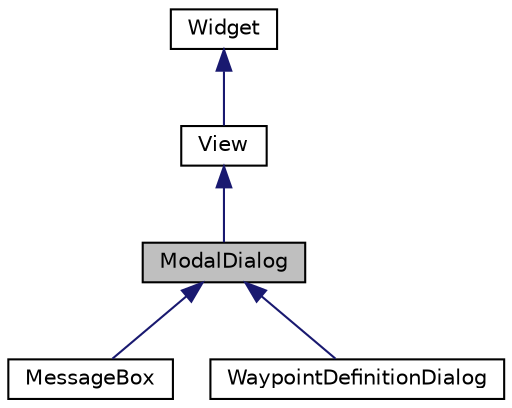 digraph "ModalDialog"
{
  edge [fontname="Helvetica",fontsize="10",labelfontname="Helvetica",labelfontsize="10"];
  node [fontname="Helvetica",fontsize="10",shape=record];
  Node1 [label="ModalDialog",height=0.2,width=0.4,color="black", fillcolor="grey75", style="filled", fontcolor="black"];
  Node2 -> Node1 [dir="back",color="midnightblue",fontsize="10",style="solid",fontname="Helvetica"];
  Node2 [label="View",height=0.2,width=0.4,color="black", fillcolor="white", style="filled",URL="$classView.html"];
  Node3 -> Node2 [dir="back",color="midnightblue",fontsize="10",style="solid",fontname="Helvetica"];
  Node3 [label="Widget",height=0.2,width=0.4,color="black", fillcolor="white", style="filled",URL="$classWidget.html"];
  Node1 -> Node4 [dir="back",color="midnightblue",fontsize="10",style="solid",fontname="Helvetica"];
  Node4 [label="MessageBox",height=0.2,width=0.4,color="black", fillcolor="white", style="filled",URL="$classMessageBox.html"];
  Node1 -> Node5 [dir="back",color="midnightblue",fontsize="10",style="solid",fontname="Helvetica"];
  Node5 [label="WaypointDefinitionDialog",height=0.2,width=0.4,color="black", fillcolor="white", style="filled",URL="$classWaypointDefinitionDialog.html"];
}
